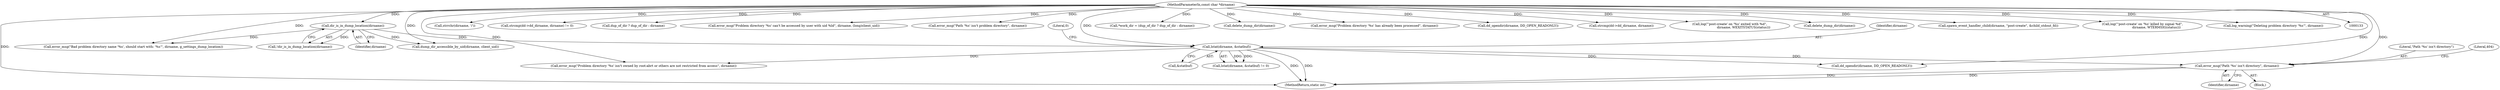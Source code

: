 digraph "0_abrt_8939398b82006ba1fec4ed491339fc075f43fc7c_0@pointer" {
"1000165" [label="(Call,error_msg(\"Path '%s' isn't directory\", dirname))"];
"1000154" [label="(Call,lstat(dirname, &statbuf))"];
"1000138" [label="(Call,dir_is_in_dump_location(dirname))"];
"1000134" [label="(MethodParameterIn,const char *dirname)"];
"1000153" [label="(Call,lstat(dirname, &statbuf) != 0)"];
"1000211" [label="(Call,error_msg(\"Problem directory '%s' isn't owned by root:abrt or others are not restricted from access\", dirname))"];
"1000166" [label="(Literal,\"Path '%s' isn't directory\")"];
"1000219" [label="(Call,dd_opendir(dirname, DD_OPEN_READONLY))"];
"1000154" [label="(Call,lstat(dirname, &statbuf))"];
"1000542" [label="(Call,strrchr(dirname, '/'))"];
"1000155" [label="(Identifier,dirname)"];
"1000468" [label="(Call,strcmp(dd->dd_dirname, dirname) != 0)"];
"1000417" [label="(Call,dup_of_dir ? dup_of_dir : dirname)"];
"1000256" [label="(Call,error_msg(\"Problem directory '%s' can't be accessed by user with uid %ld\", dirname, (long)client_uid))"];
"1000251" [label="(Call,error_msg(\"Path '%s' isn't problem directory\", dirname))"];
"1000141" [label="(Call,error_msg(\"Bad problem directory name '%s', should start with: '%s'\", dirname, g_settings_dump_location))"];
"1000242" [label="(Call,dump_dir_accessible_by_uid(dirname, client_uid))"];
"1000138" [label="(Call,dir_is_in_dump_location(dirname))"];
"1000415" [label="(Call,*work_dir = (dup_of_dir ? dup_of_dir : dirname))"];
"1000158" [label="(Literal,0)"];
"1000582" [label="(Call,delete_dump_dir(dirname))"];
"1000169" [label="(Literal,404)"];
"1000234" [label="(Call,error_msg(\"Problem directory '%s' has already been processed\", dirname))"];
"1000139" [label="(Identifier,dirname)"];
"1000137" [label="(Call,!dir_is_in_dump_location(dirname))"];
"1000479" [label="(Call,dd_opendir(dirname, DD_OPEN_READONLY))"];
"1000469" [label="(Call,strcmp(dd->dd_dirname, dirname))"];
"1000408" [label="(Call,log(\"'post-create' on '%s' exited with %d\",\n                            dirname, WEXITSTATUS(status)))"];
"1000167" [label="(Identifier,dirname)"];
"1000551" [label="(Call,delete_dump_dir(dirname))"];
"1000593" [label="(MethodReturn,static int)"];
"1000268" [label="(Call,spawn_event_handler_child(dirname, \"post-create\", &child_stdout_fd))"];
"1000165" [label="(Call,error_msg(\"Path '%s' isn't directory\", dirname))"];
"1000156" [label="(Call,&statbuf)"];
"1000398" [label="(Call,log(\"'post-create' on '%s' killed by signal %d\",\n                            dirname, WTERMSIG(status)))"];
"1000164" [label="(Block,)"];
"1000579" [label="(Call,log_warning(\"Deleting problem directory '%s'\", dirname))"];
"1000134" [label="(MethodParameterIn,const char *dirname)"];
"1000165" -> "1000164"  [label="AST: "];
"1000165" -> "1000167"  [label="CFG: "];
"1000166" -> "1000165"  [label="AST: "];
"1000167" -> "1000165"  [label="AST: "];
"1000169" -> "1000165"  [label="CFG: "];
"1000165" -> "1000593"  [label="DDG: "];
"1000165" -> "1000593"  [label="DDG: "];
"1000154" -> "1000165"  [label="DDG: "];
"1000134" -> "1000165"  [label="DDG: "];
"1000154" -> "1000153"  [label="AST: "];
"1000154" -> "1000156"  [label="CFG: "];
"1000155" -> "1000154"  [label="AST: "];
"1000156" -> "1000154"  [label="AST: "];
"1000158" -> "1000154"  [label="CFG: "];
"1000154" -> "1000593"  [label="DDG: "];
"1000154" -> "1000593"  [label="DDG: "];
"1000154" -> "1000153"  [label="DDG: "];
"1000154" -> "1000153"  [label="DDG: "];
"1000138" -> "1000154"  [label="DDG: "];
"1000134" -> "1000154"  [label="DDG: "];
"1000154" -> "1000211"  [label="DDG: "];
"1000154" -> "1000219"  [label="DDG: "];
"1000138" -> "1000137"  [label="AST: "];
"1000138" -> "1000139"  [label="CFG: "];
"1000139" -> "1000138"  [label="AST: "];
"1000137" -> "1000138"  [label="CFG: "];
"1000138" -> "1000137"  [label="DDG: "];
"1000134" -> "1000138"  [label="DDG: "];
"1000138" -> "1000141"  [label="DDG: "];
"1000138" -> "1000242"  [label="DDG: "];
"1000134" -> "1000133"  [label="AST: "];
"1000134" -> "1000593"  [label="DDG: "];
"1000134" -> "1000141"  [label="DDG: "];
"1000134" -> "1000211"  [label="DDG: "];
"1000134" -> "1000219"  [label="DDG: "];
"1000134" -> "1000234"  [label="DDG: "];
"1000134" -> "1000242"  [label="DDG: "];
"1000134" -> "1000251"  [label="DDG: "];
"1000134" -> "1000256"  [label="DDG: "];
"1000134" -> "1000268"  [label="DDG: "];
"1000134" -> "1000398"  [label="DDG: "];
"1000134" -> "1000408"  [label="DDG: "];
"1000134" -> "1000415"  [label="DDG: "];
"1000134" -> "1000417"  [label="DDG: "];
"1000134" -> "1000468"  [label="DDG: "];
"1000134" -> "1000469"  [label="DDG: "];
"1000134" -> "1000479"  [label="DDG: "];
"1000134" -> "1000542"  [label="DDG: "];
"1000134" -> "1000551"  [label="DDG: "];
"1000134" -> "1000579"  [label="DDG: "];
"1000134" -> "1000582"  [label="DDG: "];
}

